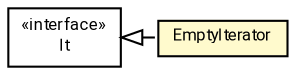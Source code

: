 #!/usr/local/bin/dot
#
# Class diagram 
# Generated by UMLGraph version R5_7_2-60-g0e99a6 (http://www.spinellis.gr/umlgraph/)
#

digraph G {
	graph [fontnames="svg"]
	edge [fontname="Roboto",fontsize=7,labelfontname="Roboto",labelfontsize=7,color="black"];
	node [fontname="Roboto",fontcolor="black",fontsize=8,shape=plaintext,margin=0,width=0,height=0];
	nodesep=0.15;
	ranksep=0.25;
	rankdir=LR;
	// de.lmu.ifi.dbs.elki.utilities.datastructures.iterator.EmptyIterator<O>
	c3822102 [label=<<table title="de.lmu.ifi.dbs.elki.utilities.datastructures.iterator.EmptyIterator" border="0" cellborder="1" cellspacing="0" cellpadding="2" bgcolor="lemonChiffon" href="EmptyIterator.html" target="_parent">
		<tr><td><table border="0" cellspacing="0" cellpadding="1">
		<tr><td align="center" balign="center"> <font face="Roboto">EmptyIterator</font> </td></tr>
		</table></td></tr>
		</table>>, URL="EmptyIterator.html"];
	// de.lmu.ifi.dbs.elki.utilities.datastructures.iterator.It<O>
	c3822105 [label=<<table title="de.lmu.ifi.dbs.elki.utilities.datastructures.iterator.It" border="0" cellborder="1" cellspacing="0" cellpadding="2" href="It.html" target="_parent">
		<tr><td><table border="0" cellspacing="0" cellpadding="1">
		<tr><td align="center" balign="center"> &#171;interface&#187; </td></tr>
		<tr><td align="center" balign="center"> <font face="Roboto">It</font> </td></tr>
		</table></td></tr>
		</table>>, URL="It.html"];
	// de.lmu.ifi.dbs.elki.utilities.datastructures.iterator.EmptyIterator<O> implements de.lmu.ifi.dbs.elki.utilities.datastructures.iterator.It<O>
	c3822105 -> c3822102 [arrowtail=empty,style=dashed,dir=back,weight=9];
}

